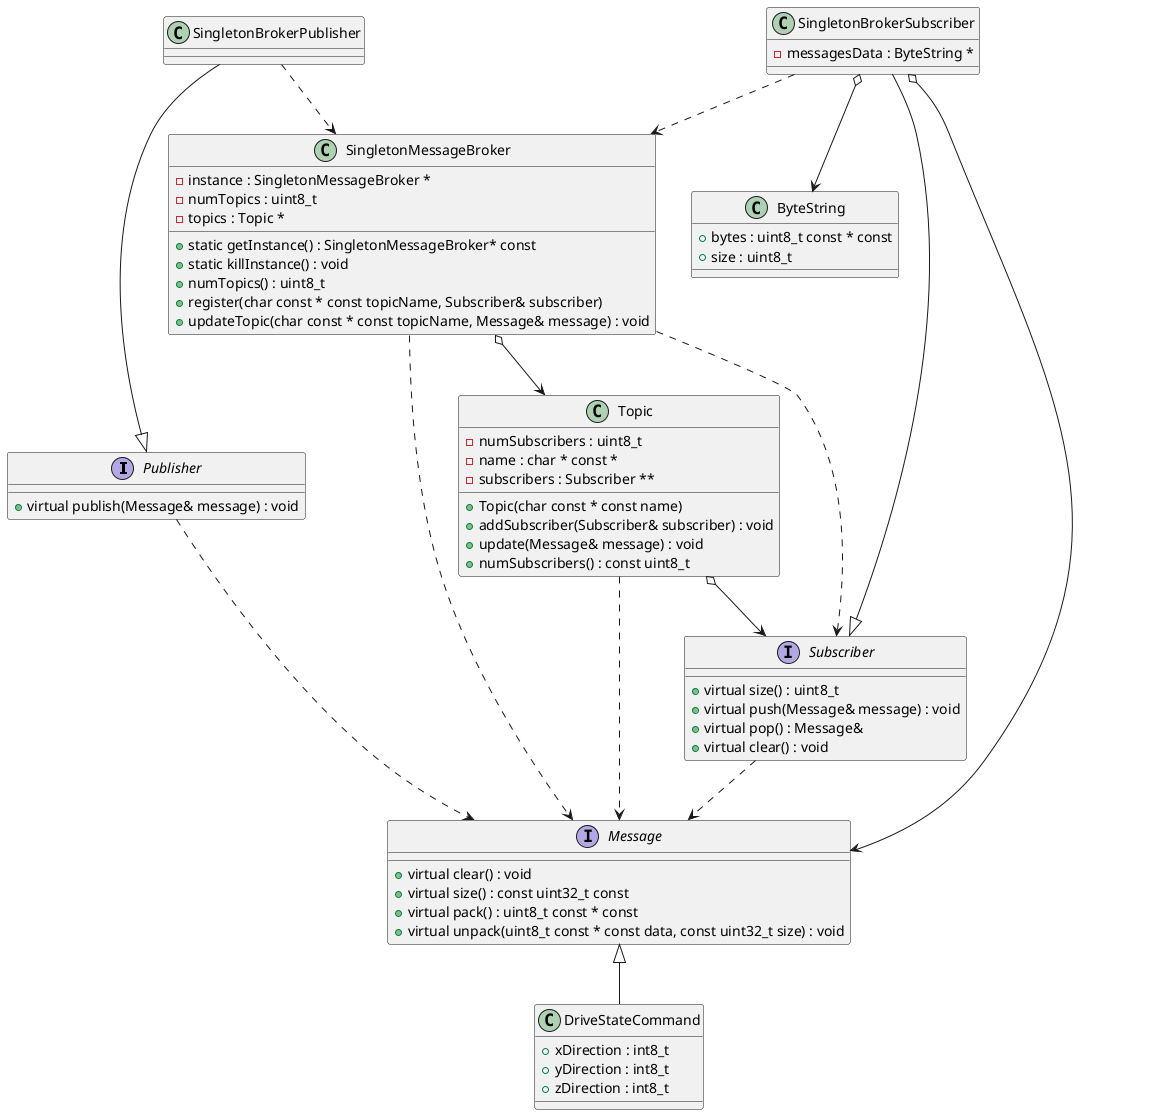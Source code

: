 @startuml

interface Publisher
{
  + virtual publish(Message& message) : void
}

interface Subscriber
{
  + virtual size() : uint8_t
  + virtual push(Message& message) : void
  + virtual pop() : Message&
  + virtual clear() : void
}

interface Message
{
  + virtual clear() : void
  + virtual size() : const uint32_t const
  + virtual pack() : uint8_t const * const
  + virtual unpack(uint8_t const * const data, const uint32_t size) : void
}

class DriveStateCommand
{
  + xDirection : int8_t
  + yDirection : int8_t
  + zDirection : int8_t
}

class SingletonBrokerPublisher
{
}

class SingletonBrokerSubscriber
{
  - messagesData : ByteString *
}

class SingletonMessageBroker
{
  + static getInstance() : SingletonMessageBroker* const
  + static killInstance() : void
  + numTopics() : uint8_t
  + register(char const * const topicName, Subscriber& subscriber)
  + updateTopic(char const * const topicName, Message& message) : void

  - instance : SingletonMessageBroker *
  - numTopics : uint8_t
  - topics : Topic *
}

class Topic
{
  + Topic(char const * const name)
  + addSubscriber(Subscriber& subscriber) : void
  + update(Message& message) : void
  + numSubscribers() : const uint8_t

  - numSubscribers : uint8_t
  - name : char * const *
  - subscribers : Subscriber **
}

class ByteString
{
  + bytes : uint8_t const * const
  + size : uint8_t
}

SingletonBrokerPublisher -|> Publisher
SingletonBrokerSubscriber -|> Subscriber

Publisher ..> Message
Subscriber ..> Message

SingletonBrokerSubscriber o--> Message

SingletonBrokerPublisher ..> SingletonMessageBroker
SingletonBrokerSubscriber ..> SingletonMessageBroker
SingletonBrokerSubscriber o--> ByteString

SingletonMessageBroker ..> Subscriber
SingletonMessageBroker ..> Message
SingletonMessageBroker o--> Topic

Topic o--> Subscriber
Topic ..> Message

DriveStateCommand -up-|> Message

@enduml
